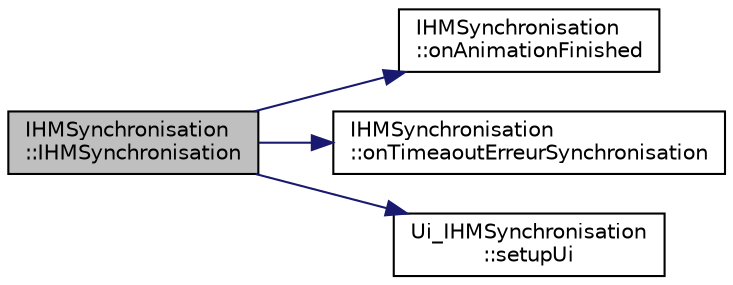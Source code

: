 digraph "IHMSynchronisation::IHMSynchronisation"
{
 // LATEX_PDF_SIZE
  edge [fontname="Helvetica",fontsize="10",labelfontname="Helvetica",labelfontsize="10"];
  node [fontname="Helvetica",fontsize="10",shape=record];
  rankdir="LR";
  Node1 [label="IHMSynchronisation\l::IHMSynchronisation",height=0.2,width=0.4,color="black", fillcolor="grey75", style="filled", fontcolor="black",tooltip="IHMSynchronisation::IHMSynchronisation Constructeur de la classe IHMSynchronisation...."];
  Node1 -> Node2 [color="midnightblue",fontsize="10",style="solid",fontname="Helvetica"];
  Node2 [label="IHMSynchronisation\l::onAnimationFinished",height=0.2,width=0.4,color="black", fillcolor="white", style="filled",URL="$class_i_h_m_synchronisation.html#ac9cd6a4454e9c00588f31a8927ee7645",tooltip="IHMSynchronisation::onAnimationFinished Ce slot permet, lorsque l'animation en cours de la progress b..."];
  Node1 -> Node3 [color="midnightblue",fontsize="10",style="solid",fontname="Helvetica"];
  Node3 [label="IHMSynchronisation\l::onTimeaoutErreurSynchronisation",height=0.2,width=0.4,color="black", fillcolor="white", style="filled",URL="$class_i_h_m_synchronisation.html#a1fbfa34109a612b404eed2521b7f009b",tooltip="IHMSynchronisation::onTimeaoutErreurSynchronisation Ce slot permet d'identifier si le smartphone en c..."];
  Node1 -> Node4 [color="midnightblue",fontsize="10",style="solid",fontname="Helvetica"];
  Node4 [label="Ui_IHMSynchronisation\l::setupUi",height=0.2,width=0.4,color="black", fillcolor="white", style="filled",URL="$class_ui___i_h_m_synchronisation.html#a1eaab83a16e6df8e987c9eec5c0421a1",tooltip=" "];
}
